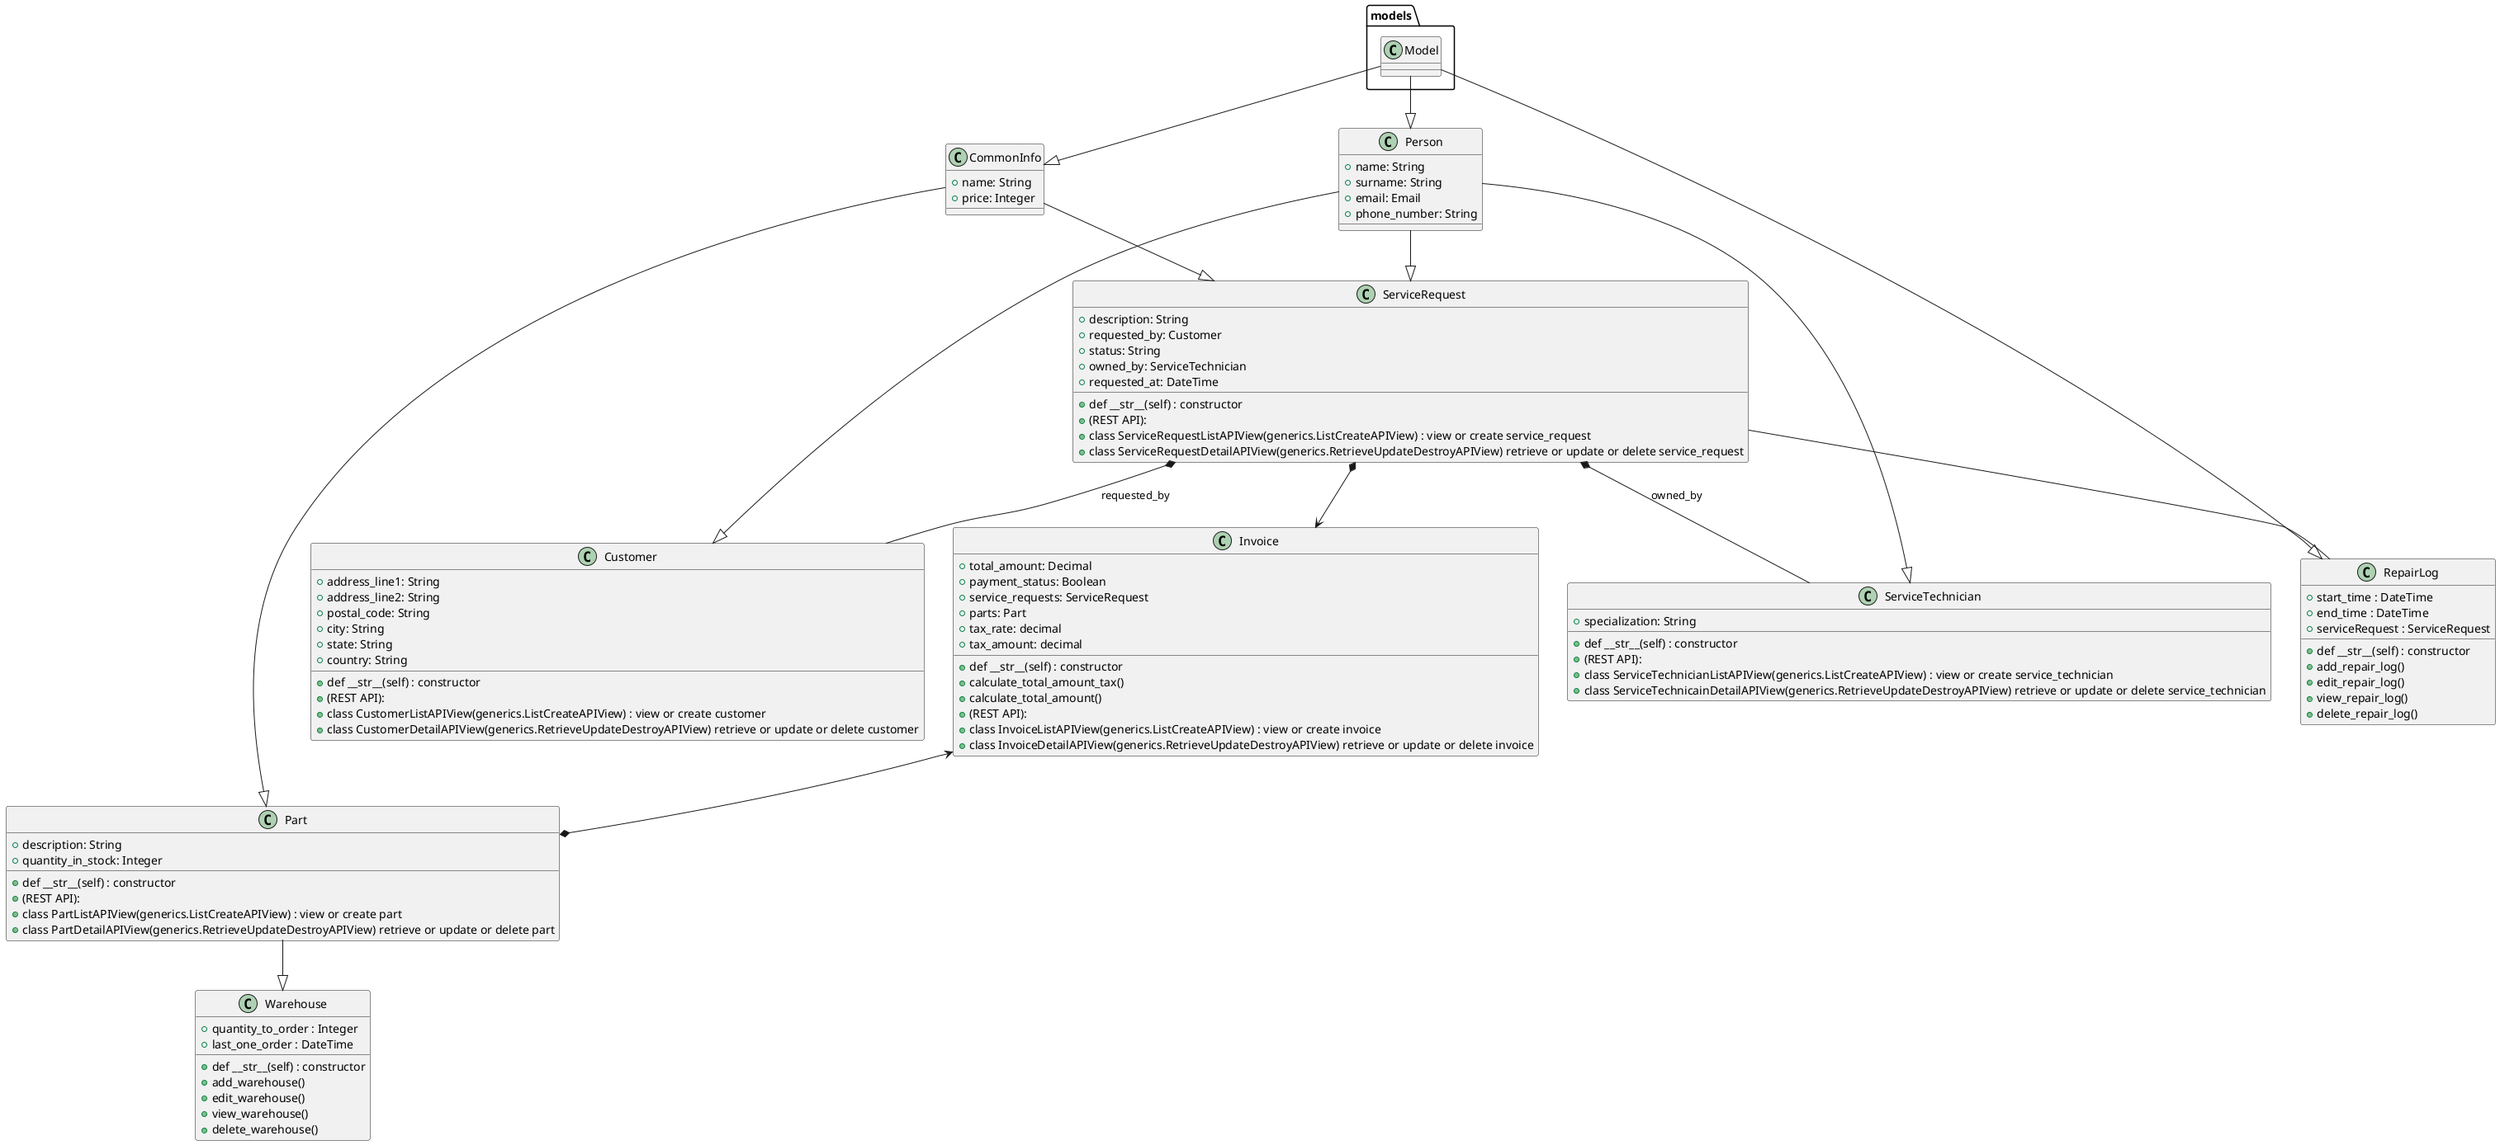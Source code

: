 @startuml

class models.Model{

}
class CommonInfo {
  + name: String
  + price: Integer 
}
class Person {
  + name: String
  + surname: String
  + email: Email
  + phone_number: String

}
class ServiceRequest {
  + description: String
  + requested_by: Customer
  + status: String
  + owned_by: ServiceTechnician
  + requested_at: DateTime
  + def __str__(self) : constructor
  + (REST API):
  + class ServiceRequestListAPIView(generics.ListCreateAPIView) : view or create service_request
  + class ServiceRequestDetailAPIView(generics.RetrieveUpdateDestroyAPIView) retrieve or update or delete service_request

}
class Invoice {
  + total_amount: Decimal
  + payment_status: Boolean 
  + service_requests: ServiceRequest 
  + parts: Part
  + tax_rate: decimal
  + tax_amount: decimal
  + def __str__(self) : constructor
  + calculate_total_amount_tax()
  + calculate_total_amount()
  + (REST API):
  + class InvoiceListAPIView(generics.ListCreateAPIView) : view or create invoice
  + class InvoiceDetailAPIView(generics.RetrieveUpdateDestroyAPIView) retrieve or update or delete invoice


}
class Part {
  + description: String
  + quantity_in_stock: Integer 
  + def __str__(self) : constructor
  + (REST API):
  + class PartListAPIView(generics.ListCreateAPIView) : view or create part
  + class PartDetailAPIView(generics.RetrieveUpdateDestroyAPIView) retrieve or update or delete part

}
class ServiceTechnician {
  + specialization: String
  + def __str__(self) : constructor
  + (REST API):
  + class ServiceTechnicianListAPIView(generics.ListCreateAPIView) : view or create service_technician
  + class ServiceTechnicainDetailAPIView(generics.RetrieveUpdateDestroyAPIView) retrieve or update or delete service_technician

}
class Customer {
  + address_line1: String
  + address_line2: String
  + postal_code: String
  + city: String
  + state: String
  + country: String
  + def __str__(self) : constructor
  + (REST API):
  + class CustomerListAPIView(generics.ListCreateAPIView) : view or create customer
  + class CustomerDetailAPIView(generics.RetrieveUpdateDestroyAPIView) retrieve or update or delete customer

}

class RepairLog{
  + start_time : DateTime
  + end_time : DateTime
  + serviceRequest : ServiceRequest
  + def __str__(self) : constructor
  + add_repair_log()
  + edit_repair_log()
  + view_repair_log()
  + delete_repair_log()
}

class Warehouse{
  + quantity_to_order : Integer
  + last_one_order : DateTime
  + def __str__(self) : constructor
  + add_warehouse() 
  + edit_warehouse()
  + view_warehouse()
  + delete_warehouse()

}
models.Model --|> CommonInfo
models.Model --|> Person
models.Model --|> RepairLog
CommonInfo --|>  ServiceRequest
CommonInfo --|> Part
Person --|> ServiceRequest
ServiceRequest *--> Invoice
ServiceRequest *-- Customer : requested_by
ServiceRequest *-- ServiceTechnician : owned_by
Invoice <--* Part
Person --|> ServiceTechnician
Person --|> Customer
ServiceRequest -- RepairLog
Part --|> Warehouse
@enduml
